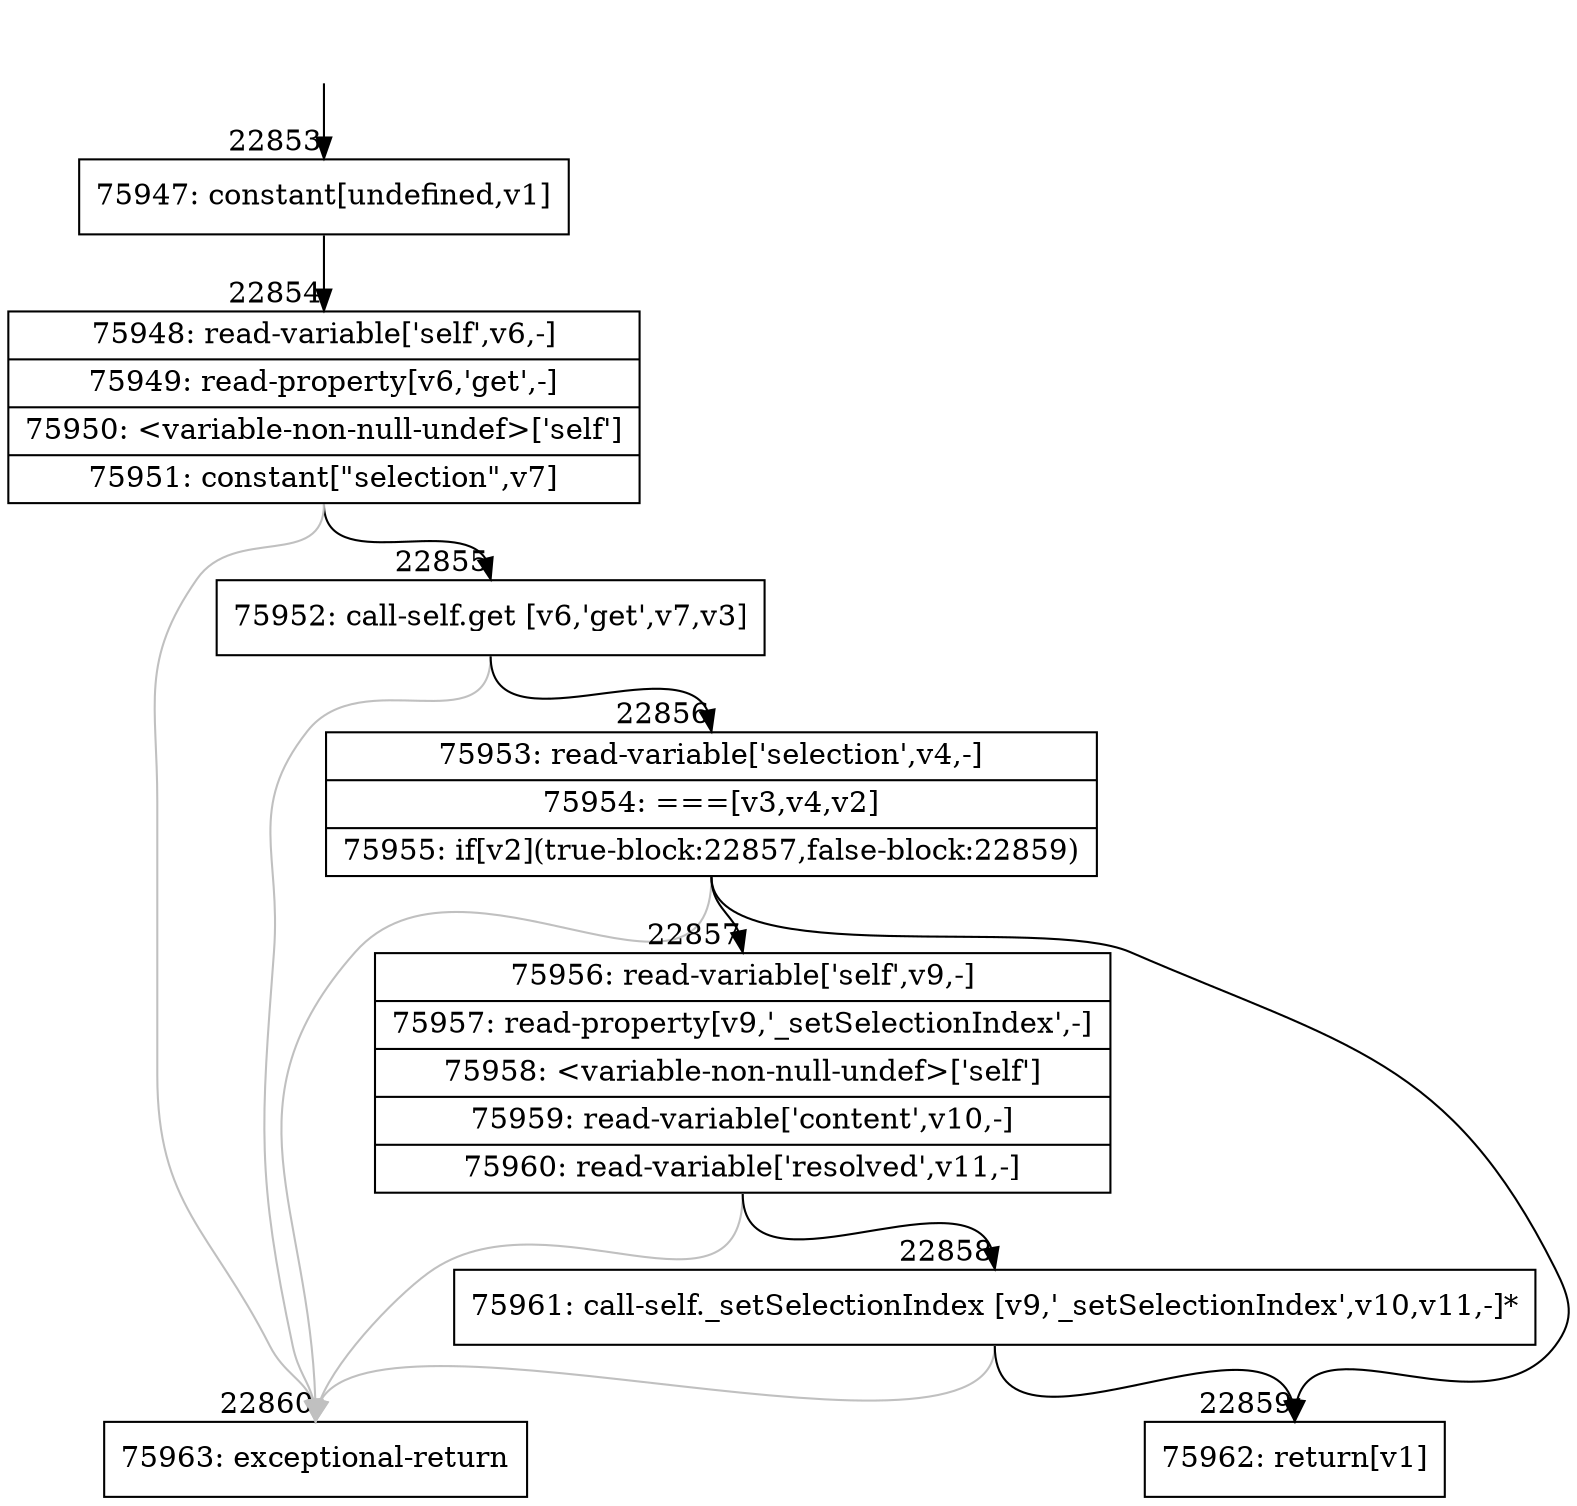 digraph {
rankdir="TD"
BB_entry1989[shape=none,label=""];
BB_entry1989 -> BB22853 [tailport=s, headport=n, headlabel="    22853"]
BB22853 [shape=record label="{75947: constant[undefined,v1]}" ] 
BB22853 -> BB22854 [tailport=s, headport=n, headlabel="      22854"]
BB22854 [shape=record label="{75948: read-variable['self',v6,-]|75949: read-property[v6,'get',-]|75950: \<variable-non-null-undef\>['self']|75951: constant[\"selection\",v7]}" ] 
BB22854 -> BB22855 [tailport=s, headport=n, headlabel="      22855"]
BB22854 -> BB22860 [tailport=s, headport=n, color=gray, headlabel="      22860"]
BB22855 [shape=record label="{75952: call-self.get [v6,'get',v7,v3]}" ] 
BB22855 -> BB22856 [tailport=s, headport=n, headlabel="      22856"]
BB22855 -> BB22860 [tailport=s, headport=n, color=gray]
BB22856 [shape=record label="{75953: read-variable['selection',v4,-]|75954: ===[v3,v4,v2]|75955: if[v2](true-block:22857,false-block:22859)}" ] 
BB22856 -> BB22857 [tailport=s, headport=n, headlabel="      22857"]
BB22856 -> BB22859 [tailport=s, headport=n, headlabel="      22859"]
BB22856 -> BB22860 [tailport=s, headport=n, color=gray]
BB22857 [shape=record label="{75956: read-variable['self',v9,-]|75957: read-property[v9,'_setSelectionIndex',-]|75958: \<variable-non-null-undef\>['self']|75959: read-variable['content',v10,-]|75960: read-variable['resolved',v11,-]}" ] 
BB22857 -> BB22858 [tailport=s, headport=n, headlabel="      22858"]
BB22857 -> BB22860 [tailport=s, headport=n, color=gray]
BB22858 [shape=record label="{75961: call-self._setSelectionIndex [v9,'_setSelectionIndex',v10,v11,-]*}" ] 
BB22858 -> BB22859 [tailport=s, headport=n]
BB22858 -> BB22860 [tailport=s, headport=n, color=gray]
BB22859 [shape=record label="{75962: return[v1]}" ] 
BB22860 [shape=record label="{75963: exceptional-return}" ] 
//#$~ 42947
}

